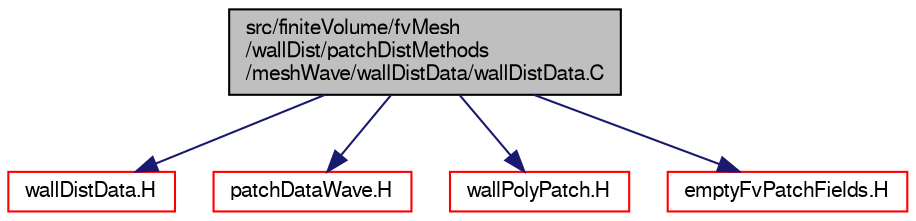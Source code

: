 digraph "src/finiteVolume/fvMesh/wallDist/patchDistMethods/meshWave/wallDistData/wallDistData.C"
{
  bgcolor="transparent";
  edge [fontname="FreeSans",fontsize="10",labelfontname="FreeSans",labelfontsize="10"];
  node [fontname="FreeSans",fontsize="10",shape=record];
  Node1 [label="src/finiteVolume/fvMesh\l/wallDist/patchDistMethods\l/meshWave/wallDistData/wallDistData.C",height=0.2,width=0.4,color="black", fillcolor="grey75", style="filled" fontcolor="black"];
  Node1 -> Node2 [color="midnightblue",fontsize="10",style="solid",fontname="FreeSans"];
  Node2 [label="wallDistData.H",height=0.2,width=0.4,color="red",URL="$a05507.html"];
  Node1 -> Node3 [color="midnightblue",fontsize="10",style="solid",fontname="FreeSans"];
  Node3 [label="patchDataWave.H",height=0.2,width=0.4,color="red",URL="$a06769.html"];
  Node1 -> Node4 [color="midnightblue",fontsize="10",style="solid",fontname="FreeSans"];
  Node4 [label="wallPolyPatch.H",height=0.2,width=0.4,color="red",URL="$a08208.html"];
  Node1 -> Node5 [color="midnightblue",fontsize="10",style="solid",fontname="FreeSans"];
  Node5 [label="emptyFvPatchFields.H",height=0.2,width=0.4,color="red",URL="$a04802.html"];
}
